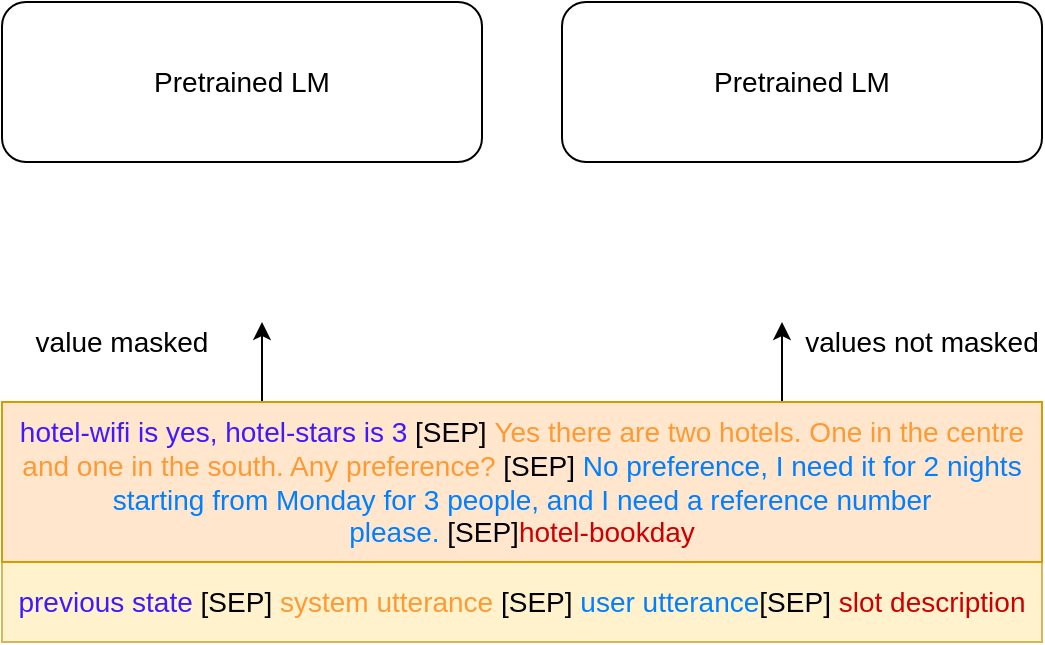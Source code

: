 <mxfile version="14.5.0" type="github">
  <diagram id="YdVSdoXOdbM1lgiWzokO" name="Page-1">
    <mxGraphModel dx="1422" dy="774" grid="1" gridSize="10" guides="1" tooltips="1" connect="1" arrows="1" fold="1" page="1" pageScale="1" pageWidth="827" pageHeight="1169" math="0" shadow="0">
      <root>
        <mxCell id="0" />
        <mxCell id="1" parent="0" />
        <mxCell id="6HzFiomqqAH-x-JUUY66-1" value="Pretrained LM" style="rounded=1;whiteSpace=wrap;html=1;fontSize=14;" vertex="1" parent="1">
          <mxGeometry x="160" y="240" width="240" height="80" as="geometry" />
        </mxCell>
        <mxCell id="6HzFiomqqAH-x-JUUY66-2" value="&lt;span style=&quot;font-size: 14px;&quot;&gt;Pretrained LM&lt;/span&gt;" style="rounded=1;whiteSpace=wrap;html=1;fontSize=14;" vertex="1" parent="1">
          <mxGeometry x="440" y="240" width="240" height="80" as="geometry" />
        </mxCell>
        <mxCell id="6HzFiomqqAH-x-JUUY66-6" value="&lt;font color=&quot;#4019ff&quot; style=&quot;font-size: 14px;&quot;&gt;previous state&lt;/font&gt;&lt;font color=&quot;#67ab9f&quot; style=&quot;font-size: 14px;&quot;&gt; &lt;/font&gt;[SEP] &lt;font color=&quot;#ff9933&quot; style=&quot;font-size: 14px;&quot;&gt;system utterance&lt;/font&gt; [SEP] &lt;font color=&quot;#007fff&quot; style=&quot;font-size: 14px;&quot;&gt;user utterance&lt;/font&gt;[SEP] &lt;font color=&quot;#cc0000&quot; style=&quot;font-size: 14px;&quot;&gt;slot description&lt;/font&gt;" style="text;html=1;strokeColor=#d6b656;fillColor=#fff2cc;align=center;verticalAlign=middle;whiteSpace=wrap;rounded=0;fontSize=14;" vertex="1" parent="1">
          <mxGeometry x="160" y="520" width="520" height="40" as="geometry" />
        </mxCell>
        <mxCell id="6HzFiomqqAH-x-JUUY66-8" style="edgeStyle=orthogonalEdgeStyle;rounded=0;orthogonalLoop=1;jettySize=auto;html=1;exitX=0.25;exitY=0;exitDx=0;exitDy=0;" edge="1" parent="1" source="6HzFiomqqAH-x-JUUY66-7">
          <mxGeometry relative="1" as="geometry">
            <mxPoint x="290" y="400" as="targetPoint" />
          </mxGeometry>
        </mxCell>
        <mxCell id="6HzFiomqqAH-x-JUUY66-9" style="edgeStyle=orthogonalEdgeStyle;rounded=0;orthogonalLoop=1;jettySize=auto;html=1;exitX=0.75;exitY=0;exitDx=0;exitDy=0;" edge="1" parent="1" source="6HzFiomqqAH-x-JUUY66-7">
          <mxGeometry relative="1" as="geometry">
            <mxPoint x="550" y="400" as="targetPoint" />
          </mxGeometry>
        </mxCell>
        <mxCell id="6HzFiomqqAH-x-JUUY66-7" value="&lt;font color=&quot;#4019ff&quot; style=&quot;font-size: 14px;&quot;&gt;hotel-wifi is yes, hotel-stars is 3&lt;/font&gt; [SEP]&amp;nbsp;&lt;font color=&quot;#ff9933&quot; style=&quot;font-size: 14px;&quot;&gt;Yes there are two hotels. One in the centre and one in the south. Any preference?&lt;/font&gt;&amp;nbsp;[SEP]&amp;nbsp;&lt;font color=&quot;#007fff&quot; style=&quot;font-size: 14px;&quot;&gt;No preference, I need it for&amp;nbsp;2&amp;nbsp;nights starting from&amp;nbsp;Monday&amp;nbsp;for&amp;nbsp;3&amp;nbsp;people, and I need a reference number please.&amp;nbsp;&lt;/font&gt;[SEP]&lt;font color=&quot;#cc0000&quot; style=&quot;font-size: 14px;&quot;&gt;hotel-bookday&lt;/font&gt;" style="text;align=center;verticalAlign=middle;whiteSpace=wrap;rounded=0;html=1;fontSize=14;fillColor=#ffe6cc;strokeColor=#d79b00;" vertex="1" parent="1">
          <mxGeometry x="160" y="440" width="520" height="80" as="geometry" />
        </mxCell>
        <mxCell id="6HzFiomqqAH-x-JUUY66-10" value="value masked" style="text;html=1;strokeColor=none;fillColor=none;align=center;verticalAlign=middle;whiteSpace=wrap;rounded=0;fontSize=14;" vertex="1" parent="1">
          <mxGeometry x="160" y="400" width="120" height="20" as="geometry" />
        </mxCell>
        <mxCell id="6HzFiomqqAH-x-JUUY66-11" value="values not masked" style="text;html=1;strokeColor=none;fillColor=none;align=center;verticalAlign=middle;whiteSpace=wrap;rounded=0;fontSize=14;" vertex="1" parent="1">
          <mxGeometry x="560" y="400" width="120" height="20" as="geometry" />
        </mxCell>
      </root>
    </mxGraphModel>
  </diagram>
</mxfile>
